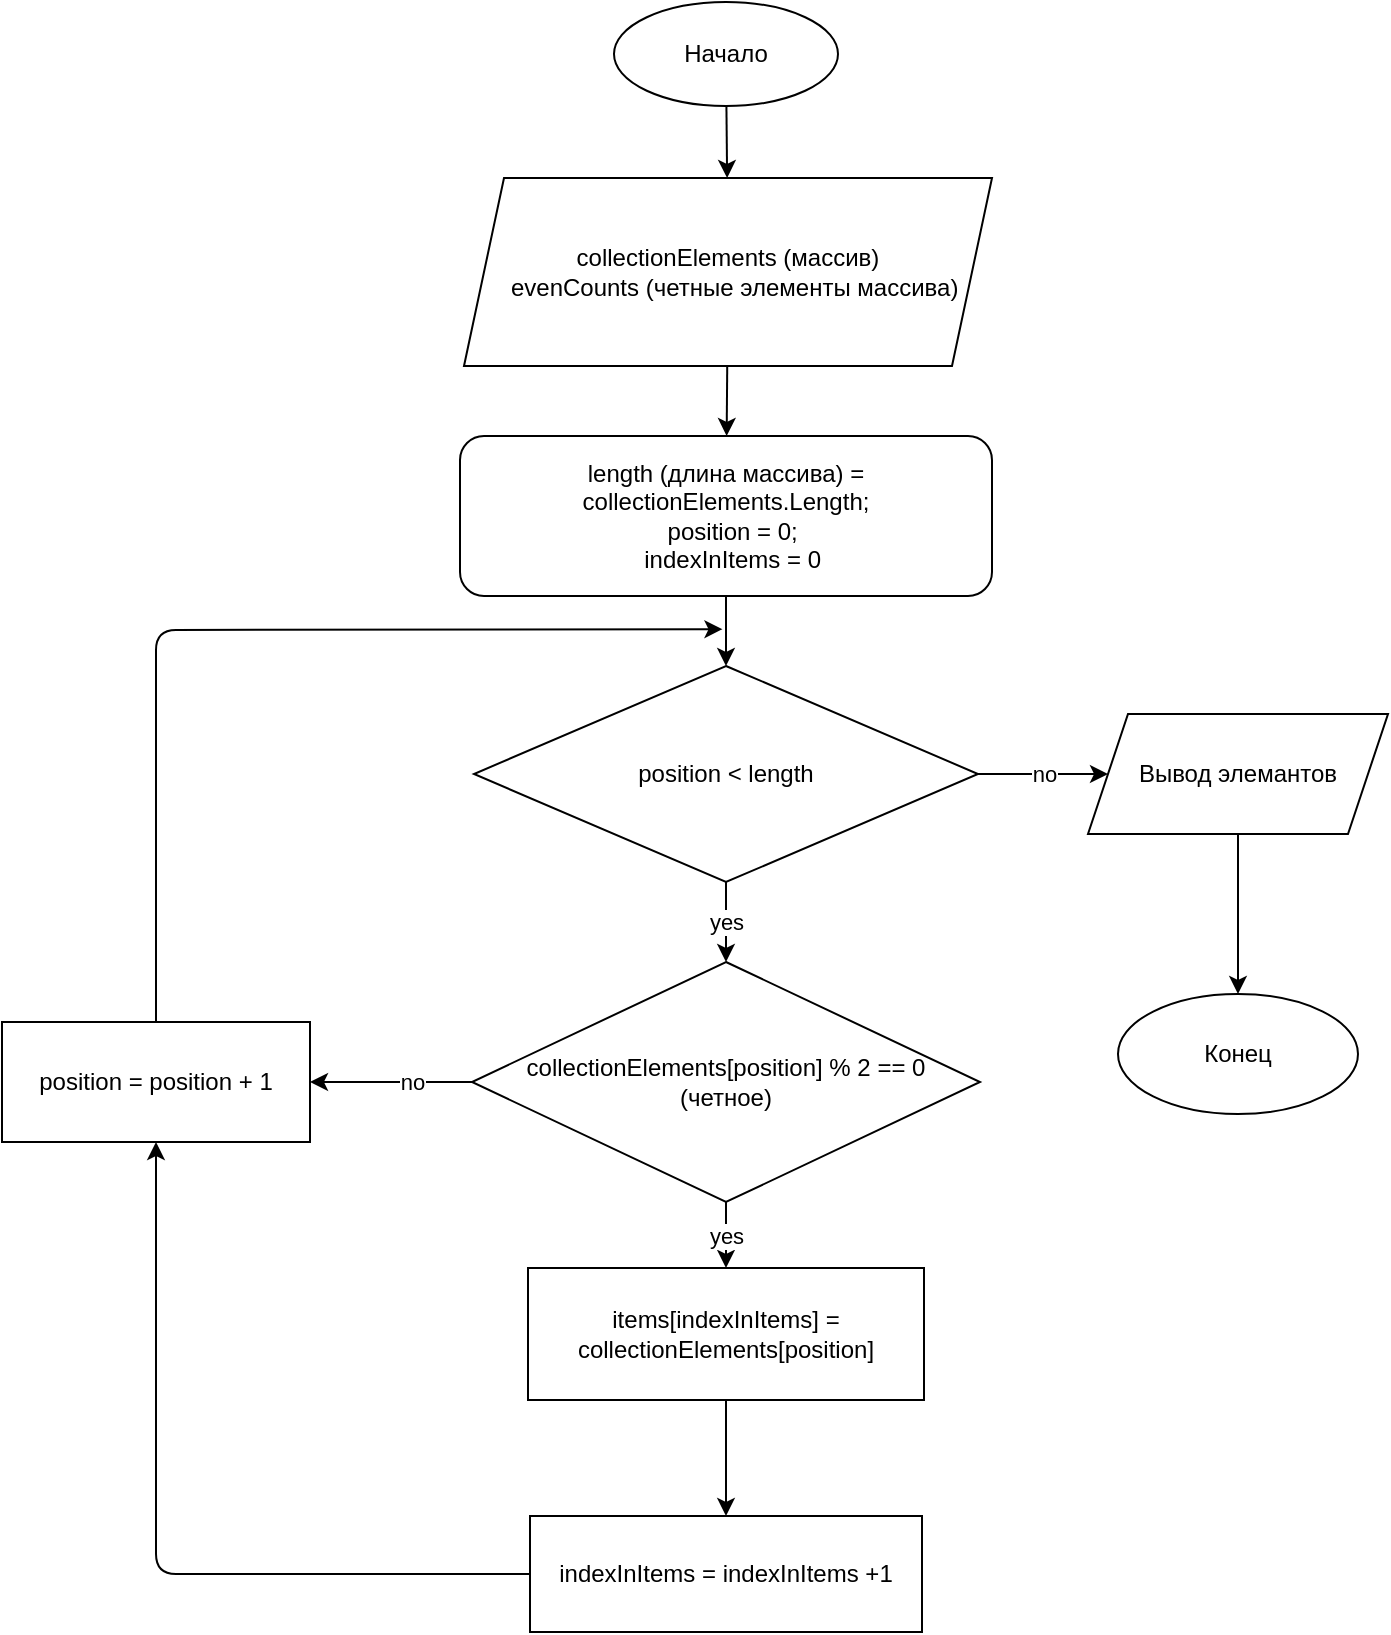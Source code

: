 <mxfile>
    <diagram id="3_MKIzzuVuJlFHRCaOxV" name="Страница 1">
        <mxGraphModel dx="350" dy="174" grid="0" gridSize="10" guides="1" tooltips="1" connect="1" arrows="1" fold="1" page="1" pageScale="1" pageWidth="827" pageHeight="1169" math="0" shadow="0">
            <root>
                <mxCell id="0"/>
                <mxCell id="1" parent="0"/>
                <mxCell id="6" value="" style="edgeStyle=none;html=1;" edge="1" parent="1" source="2" target="4">
                    <mxGeometry relative="1" as="geometry"/>
                </mxCell>
                <mxCell id="2" value="Начало" style="ellipse;whiteSpace=wrap;html=1;" vertex="1" parent="1">
                    <mxGeometry x="358" y="44" width="112" height="52" as="geometry"/>
                </mxCell>
                <mxCell id="7" value="" style="edgeStyle=none;html=1;" edge="1" parent="1" source="4" target="5">
                    <mxGeometry relative="1" as="geometry"/>
                </mxCell>
                <mxCell id="4" value="&lt;div&gt;collectionElements (массив)&lt;/div&gt;&lt;div&gt;&amp;nbsp; evenCounts (четные элементы массива)&lt;/div&gt;" style="shape=parallelogram;perimeter=parallelogramPerimeter;whiteSpace=wrap;html=1;fixedSize=1;" vertex="1" parent="1">
                    <mxGeometry x="283" y="132" width="264" height="94" as="geometry"/>
                </mxCell>
                <mxCell id="14" value="" style="edgeStyle=none;html=1;" edge="1" parent="1" source="5" target="8">
                    <mxGeometry relative="1" as="geometry"/>
                </mxCell>
                <mxCell id="5" value="&lt;div&gt;length (длина массива) = collectionElements.Length;&lt;/div&gt;&lt;div&gt;&amp;nbsp; position = 0;&lt;/div&gt;&lt;div&gt;&amp;nbsp; indexInItems = 0&lt;/div&gt;" style="rounded=1;whiteSpace=wrap;html=1;" vertex="1" parent="1">
                    <mxGeometry x="281" y="261" width="266" height="80" as="geometry"/>
                </mxCell>
                <mxCell id="15" value="yes" style="edgeStyle=none;html=1;" edge="1" parent="1" source="8" target="9">
                    <mxGeometry relative="1" as="geometry">
                        <Array as="points">
                            <mxPoint x="414" y="503"/>
                        </Array>
                    </mxGeometry>
                </mxCell>
                <mxCell id="18" value="no" style="edgeStyle=none;html=1;" edge="1" parent="1" source="8" target="13">
                    <mxGeometry relative="1" as="geometry"/>
                </mxCell>
                <mxCell id="8" value="position &amp;lt; length" style="rhombus;whiteSpace=wrap;html=1;" vertex="1" parent="1">
                    <mxGeometry x="288" y="376" width="252" height="108" as="geometry"/>
                </mxCell>
                <mxCell id="16" value="yes" style="edgeStyle=none;html=1;" edge="1" parent="1" source="9" target="10">
                    <mxGeometry relative="1" as="geometry"/>
                </mxCell>
                <mxCell id="19" value="" style="edgeStyle=none;html=1;" edge="1" parent="1" source="9" target="12">
                    <mxGeometry relative="1" as="geometry"/>
                </mxCell>
                <mxCell id="24" value="no" style="edgeLabel;html=1;align=center;verticalAlign=middle;resizable=0;points=[];" vertex="1" connectable="0" parent="19">
                    <mxGeometry x="-0.242" relative="1" as="geometry">
                        <mxPoint as="offset"/>
                    </mxGeometry>
                </mxCell>
                <mxCell id="9" value="collectionElements[position] % 2 == 0 &lt;br&gt;(четное)" style="rhombus;whiteSpace=wrap;html=1;" vertex="1" parent="1">
                    <mxGeometry x="287" y="524" width="254" height="120" as="geometry"/>
                </mxCell>
                <mxCell id="17" value="" style="edgeStyle=none;html=1;" edge="1" parent="1" source="10" target="11">
                    <mxGeometry relative="1" as="geometry"/>
                </mxCell>
                <mxCell id="10" value="items[indexInItems] = collectionElements[position]" style="rounded=0;whiteSpace=wrap;html=1;" vertex="1" parent="1">
                    <mxGeometry x="315" y="677" width="198" height="66" as="geometry"/>
                </mxCell>
                <mxCell id="22" style="edgeStyle=none;html=1;entryX=0.5;entryY=1;entryDx=0;entryDy=0;" edge="1" parent="1" source="11" target="12">
                    <mxGeometry relative="1" as="geometry">
                        <Array as="points">
                            <mxPoint x="129" y="830"/>
                        </Array>
                    </mxGeometry>
                </mxCell>
                <mxCell id="11" value="indexInItems = indexInItems +1" style="rounded=0;whiteSpace=wrap;html=1;" vertex="1" parent="1">
                    <mxGeometry x="316" y="801" width="196" height="58" as="geometry"/>
                </mxCell>
                <mxCell id="23" style="edgeStyle=none;html=1;" edge="1" parent="1" source="12">
                    <mxGeometry relative="1" as="geometry">
                        <mxPoint x="412.235" y="357.588" as="targetPoint"/>
                        <Array as="points">
                            <mxPoint x="129" y="358"/>
                        </Array>
                    </mxGeometry>
                </mxCell>
                <mxCell id="12" value="position = position + 1" style="rounded=0;whiteSpace=wrap;html=1;" vertex="1" parent="1">
                    <mxGeometry x="52" y="554" width="154" height="60" as="geometry"/>
                </mxCell>
                <mxCell id="21" value="" style="edgeStyle=none;html=1;" edge="1" parent="1" source="13" target="20">
                    <mxGeometry relative="1" as="geometry"/>
                </mxCell>
                <mxCell id="13" value="Вывод элемантов" style="shape=parallelogram;perimeter=parallelogramPerimeter;whiteSpace=wrap;html=1;fixedSize=1;" vertex="1" parent="1">
                    <mxGeometry x="595" y="400" width="150" height="60" as="geometry"/>
                </mxCell>
                <mxCell id="20" value="Конец" style="ellipse;whiteSpace=wrap;html=1;" vertex="1" parent="1">
                    <mxGeometry x="610" y="540" width="120" height="60" as="geometry"/>
                </mxCell>
            </root>
        </mxGraphModel>
    </diagram>
</mxfile>